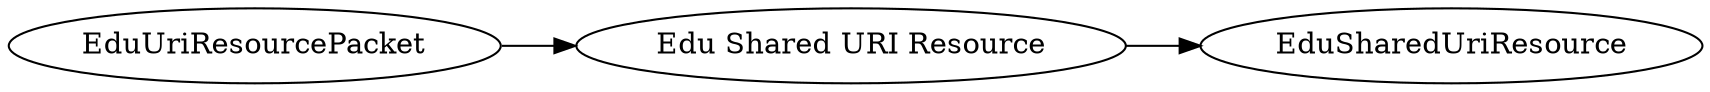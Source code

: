 digraph "EduUriResourcePacket" {
rankdir = LR
0
0 -> 1
1 -> 2

0 [label="EduUriResourcePacket",comment="name: \"EduUriResourcePacket\", typeName: \"\", id: 0, branchId: 170, recurseId: -1, attributes: 0, notes: \"\""];
1 [label="Edu Shared URI Resource",comment="name: \"Edu Shared URI Resource\", typeName: \"EduSharedUriResource\", id: 1, branchId: 0, recurseId: -1, attributes: 256, notes: \"\""];
2 [label="EduSharedUriResource",comment="name: \"EduSharedUriResource\", typeName: \"\", id: 2, branchId: 0, recurseId: -1, attributes: 512, notes: \"\""];
{ rank = max;2}

}
